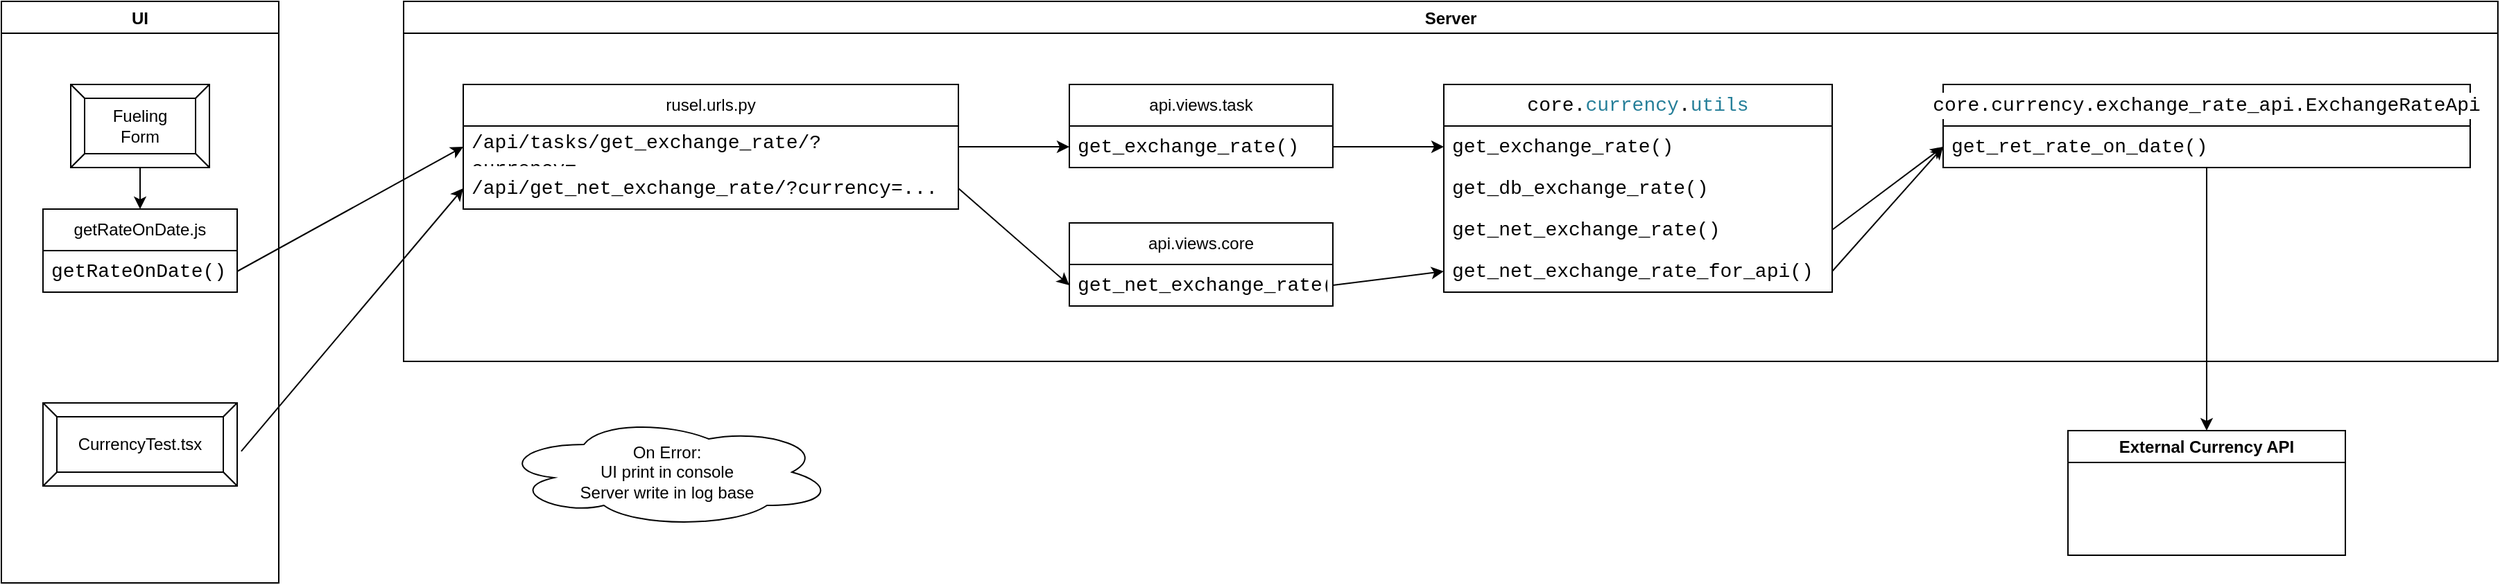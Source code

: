 <mxfile version="22.1.11" type="device">
  <diagram name="Strona-1" id="hV4IKRJBe8TsB0H7FTIY">
    <mxGraphModel dx="2876" dy="1103" grid="1" gridSize="10" guides="1" tooltips="1" connect="1" arrows="1" fold="1" page="1" pageScale="1" pageWidth="827" pageHeight="1169" math="0" shadow="0">
      <root>
        <mxCell id="0" />
        <mxCell id="1" parent="0" />
        <mxCell id="p6f4P6gMSbelnvnJGTu1-5" value="UI" style="swimlane;" vertex="1" parent="1">
          <mxGeometry x="-670" y="70" width="200" height="420" as="geometry" />
        </mxCell>
        <mxCell id="p6f4P6gMSbelnvnJGTu1-7" value="Fueling&lt;br&gt;Form" style="labelPosition=center;verticalLabelPosition=middle;align=center;html=1;shape=mxgraph.basic.button;dx=10;whiteSpace=wrap;" vertex="1" parent="p6f4P6gMSbelnvnJGTu1-5">
          <mxGeometry x="50" y="60" width="100" height="60" as="geometry" />
        </mxCell>
        <mxCell id="p6f4P6gMSbelnvnJGTu1-8" value="getRateOnDate.js" style="swimlane;fontStyle=0;childLayout=stackLayout;horizontal=1;startSize=30;horizontalStack=0;resizeParent=1;resizeParentMax=0;resizeLast=0;collapsible=1;marginBottom=0;whiteSpace=wrap;html=1;" vertex="1" parent="p6f4P6gMSbelnvnJGTu1-5">
          <mxGeometry x="30" y="150" width="140" height="60" as="geometry" />
        </mxCell>
        <mxCell id="p6f4P6gMSbelnvnJGTu1-9" value="&lt;div style=&quot;background-color: rgb(255, 255, 255); font-family: Consolas, &amp;quot;Courier New&amp;quot;, monospace; font-size: 14px; line-height: 19px;&quot;&gt;getRateOnDate()&lt;/div&gt;" style="text;strokeColor=none;fillColor=none;align=left;verticalAlign=middle;spacingLeft=4;spacingRight=4;overflow=hidden;points=[[0,0.5],[1,0.5]];portConstraint=eastwest;rotatable=0;whiteSpace=wrap;html=1;" vertex="1" parent="p6f4P6gMSbelnvnJGTu1-8">
          <mxGeometry y="30" width="140" height="30" as="geometry" />
        </mxCell>
        <mxCell id="p6f4P6gMSbelnvnJGTu1-13" value="" style="endArrow=classic;html=1;rounded=0;" edge="1" parent="p6f4P6gMSbelnvnJGTu1-5" source="p6f4P6gMSbelnvnJGTu1-7" target="p6f4P6gMSbelnvnJGTu1-8">
          <mxGeometry width="50" height="50" relative="1" as="geometry">
            <mxPoint x="40" y="340" as="sourcePoint" />
            <mxPoint x="90" y="290" as="targetPoint" />
          </mxGeometry>
        </mxCell>
        <mxCell id="p6f4P6gMSbelnvnJGTu1-46" value="CurrencyTest.tsx" style="labelPosition=center;verticalLabelPosition=middle;align=center;html=1;shape=mxgraph.basic.button;dx=10;whiteSpace=wrap;" vertex="1" parent="p6f4P6gMSbelnvnJGTu1-5">
          <mxGeometry x="30" y="290" width="140" height="60" as="geometry" />
        </mxCell>
        <mxCell id="p6f4P6gMSbelnvnJGTu1-6" value="Server" style="swimlane;" vertex="1" parent="1">
          <mxGeometry x="-380" y="70" width="1510" height="260" as="geometry" />
        </mxCell>
        <mxCell id="p6f4P6gMSbelnvnJGTu1-14" value="rusel.urls.py" style="swimlane;fontStyle=0;childLayout=stackLayout;horizontal=1;startSize=30;horizontalStack=0;resizeParent=1;resizeParentMax=0;resizeLast=0;collapsible=1;marginBottom=0;whiteSpace=wrap;html=1;" vertex="1" parent="p6f4P6gMSbelnvnJGTu1-6">
          <mxGeometry x="43" y="60" width="357" height="90" as="geometry" />
        </mxCell>
        <mxCell id="p6f4P6gMSbelnvnJGTu1-15" value="&lt;div style=&quot;background-color: rgb(255, 255, 255); font-family: Consolas, &amp;quot;Courier New&amp;quot;, monospace; font-size: 14px; line-height: 19px;&quot;&gt;/api/tasks/get_exchange_rate/?currency=&lt;font color=&quot;#0000ff&quot;&gt;...&lt;/font&gt;&lt;/div&gt;" style="text;strokeColor=none;fillColor=none;align=left;verticalAlign=middle;spacingLeft=4;spacingRight=4;overflow=hidden;points=[[0,0.5],[1,0.5]];portConstraint=eastwest;rotatable=0;whiteSpace=wrap;html=1;" vertex="1" parent="p6f4P6gMSbelnvnJGTu1-14">
          <mxGeometry y="30" width="357" height="30" as="geometry" />
        </mxCell>
        <mxCell id="p6f4P6gMSbelnvnJGTu1-45" value="&lt;div style=&quot;background-color: rgb(255, 255, 255); font-family: Consolas, &amp;quot;Courier New&amp;quot;, monospace; font-size: 14px; line-height: 19px;&quot;&gt;/api/get_net_exchange_rate/?currency=...&lt;/div&gt;" style="text;strokeColor=none;fillColor=none;align=left;verticalAlign=middle;spacingLeft=4;spacingRight=4;overflow=hidden;points=[[0,0.5],[1,0.5]];portConstraint=eastwest;rotatable=0;whiteSpace=wrap;html=1;" vertex="1" parent="p6f4P6gMSbelnvnJGTu1-14">
          <mxGeometry y="60" width="357" height="30" as="geometry" />
        </mxCell>
        <mxCell id="p6f4P6gMSbelnvnJGTu1-19" value="api.views.task" style="swimlane;fontStyle=0;childLayout=stackLayout;horizontal=1;startSize=30;horizontalStack=0;resizeParent=1;resizeParentMax=0;resizeLast=0;collapsible=1;marginBottom=0;whiteSpace=wrap;html=1;" vertex="1" parent="p6f4P6gMSbelnvnJGTu1-6">
          <mxGeometry x="480" y="60" width="190" height="60" as="geometry" />
        </mxCell>
        <mxCell id="p6f4P6gMSbelnvnJGTu1-20" value="&lt;div style=&quot;background-color: rgb(255, 255, 255); font-family: Consolas, &amp;quot;Courier New&amp;quot;, monospace; font-size: 14px; line-height: 19px;&quot;&gt;get_exchange_rate()&lt;/div&gt;" style="text;strokeColor=none;fillColor=none;align=left;verticalAlign=middle;spacingLeft=4;spacingRight=4;overflow=hidden;points=[[0,0.5],[1,0.5]];portConstraint=eastwest;rotatable=0;whiteSpace=wrap;html=1;" vertex="1" parent="p6f4P6gMSbelnvnJGTu1-19">
          <mxGeometry y="30" width="190" height="30" as="geometry" />
        </mxCell>
        <mxCell id="p6f4P6gMSbelnvnJGTu1-23" value="" style="endArrow=classic;html=1;rounded=0;exitX=1;exitY=0.5;exitDx=0;exitDy=0;entryX=0;entryY=0.5;entryDx=0;entryDy=0;" edge="1" parent="p6f4P6gMSbelnvnJGTu1-6" source="p6f4P6gMSbelnvnJGTu1-15" target="p6f4P6gMSbelnvnJGTu1-20">
          <mxGeometry width="50" height="50" relative="1" as="geometry">
            <mxPoint x="76" y="340" as="sourcePoint" />
            <mxPoint x="126" y="290" as="targetPoint" />
          </mxGeometry>
        </mxCell>
        <mxCell id="p6f4P6gMSbelnvnJGTu1-24" value="&lt;div style=&quot;background-color: rgb(255, 255, 255); font-family: Consolas, &amp;quot;Courier New&amp;quot;, monospace; font-size: 14px; line-height: 19px;&quot;&gt;core.&lt;span style=&quot;color: #267f99;&quot;&gt;currency&lt;/span&gt;.&lt;span style=&quot;color: #267f99;&quot;&gt;utils&lt;/span&gt;&lt;/div&gt;" style="swimlane;fontStyle=0;childLayout=stackLayout;horizontal=1;startSize=30;horizontalStack=0;resizeParent=1;resizeParentMax=0;resizeLast=0;collapsible=1;marginBottom=0;whiteSpace=wrap;html=1;" vertex="1" parent="p6f4P6gMSbelnvnJGTu1-6">
          <mxGeometry x="750" y="60" width="280" height="150" as="geometry" />
        </mxCell>
        <mxCell id="p6f4P6gMSbelnvnJGTu1-25" value="&lt;div style=&quot;background-color: rgb(255, 255, 255); font-family: Consolas, &amp;quot;Courier New&amp;quot;, monospace; font-size: 14px; line-height: 19px;&quot;&gt;get_exchange_rate()&lt;/div&gt;" style="text;strokeColor=none;fillColor=none;align=left;verticalAlign=middle;spacingLeft=4;spacingRight=4;overflow=hidden;points=[[0,0.5],[1,0.5]];portConstraint=eastwest;rotatable=0;whiteSpace=wrap;html=1;" vertex="1" parent="p6f4P6gMSbelnvnJGTu1-24">
          <mxGeometry y="30" width="280" height="30" as="geometry" />
        </mxCell>
        <mxCell id="p6f4P6gMSbelnvnJGTu1-33" value="&lt;div style=&quot;background-color: rgb(255, 255, 255); font-family: Consolas, &amp;quot;Courier New&amp;quot;, monospace; font-size: 14px; line-height: 19px;&quot;&gt;get_db_exchange_rate()&lt;/div&gt;" style="text;strokeColor=none;fillColor=none;align=left;verticalAlign=middle;spacingLeft=4;spacingRight=4;overflow=hidden;points=[[0,0.5],[1,0.5]];portConstraint=eastwest;rotatable=0;whiteSpace=wrap;html=1;" vertex="1" parent="p6f4P6gMSbelnvnJGTu1-24">
          <mxGeometry y="60" width="280" height="30" as="geometry" />
        </mxCell>
        <mxCell id="p6f4P6gMSbelnvnJGTu1-34" value="&lt;div style=&quot;background-color: rgb(255, 255, 255); font-family: Consolas, &amp;quot;Courier New&amp;quot;, monospace; font-size: 14px; line-height: 19px;&quot;&gt;get_net_exchange_rate()&lt;/div&gt;" style="text;strokeColor=none;fillColor=none;align=left;verticalAlign=middle;spacingLeft=4;spacingRight=4;overflow=hidden;points=[[0,0.5],[1,0.5]];portConstraint=eastwest;rotatable=0;whiteSpace=wrap;html=1;" vertex="1" parent="p6f4P6gMSbelnvnJGTu1-24">
          <mxGeometry y="90" width="280" height="30" as="geometry" />
        </mxCell>
        <mxCell id="p6f4P6gMSbelnvnJGTu1-42" value="&lt;div style=&quot;background-color: rgb(255, 255, 255); font-family: Consolas, &amp;quot;Courier New&amp;quot;, monospace; font-size: 14px; line-height: 19px;&quot;&gt;get_net_exchange_rate_for_api()&lt;/div&gt;" style="text;strokeColor=none;fillColor=none;align=left;verticalAlign=middle;spacingLeft=4;spacingRight=4;overflow=hidden;points=[[0,0.5],[1,0.5]];portConstraint=eastwest;rotatable=0;whiteSpace=wrap;html=1;" vertex="1" parent="p6f4P6gMSbelnvnJGTu1-24">
          <mxGeometry y="120" width="280" height="30" as="geometry" />
        </mxCell>
        <mxCell id="p6f4P6gMSbelnvnJGTu1-29" value="" style="endArrow=classic;html=1;rounded=0;entryX=0;entryY=0.5;entryDx=0;entryDy=0;" edge="1" parent="p6f4P6gMSbelnvnJGTu1-6" source="p6f4P6gMSbelnvnJGTu1-20" target="p6f4P6gMSbelnvnJGTu1-25">
          <mxGeometry width="50" height="50" relative="1" as="geometry">
            <mxPoint x="76" y="340" as="sourcePoint" />
            <mxPoint x="126" y="290" as="targetPoint" />
          </mxGeometry>
        </mxCell>
        <mxCell id="p6f4P6gMSbelnvnJGTu1-1" value="&lt;div style=&quot;background-color: rgb(255, 255, 255); font-family: Consolas, &amp;quot;Courier New&amp;quot;, monospace; font-size: 14px; line-height: 19px;&quot;&gt;core.currency.exchange_rate_api.ExchangeRateApi&lt;/div&gt;" style="swimlane;fontStyle=0;childLayout=stackLayout;horizontal=1;startSize=30;horizontalStack=0;resizeParent=1;resizeParentMax=0;resizeLast=0;collapsible=1;marginBottom=0;whiteSpace=wrap;html=1;" vertex="1" parent="p6f4P6gMSbelnvnJGTu1-6">
          <mxGeometry x="1110" y="60" width="380" height="60" as="geometry" />
        </mxCell>
        <mxCell id="p6f4P6gMSbelnvnJGTu1-2" value="&lt;div style=&quot;background-color: rgb(255, 255, 255); font-family: Consolas, &amp;quot;Courier New&amp;quot;, monospace; font-size: 14px; line-height: 19px;&quot;&gt;get_ret_rate_on_date()&lt;/div&gt;" style="text;strokeColor=none;fillColor=none;align=left;verticalAlign=middle;spacingLeft=4;spacingRight=4;overflow=hidden;points=[[0,0.5],[1,0.5]];portConstraint=eastwest;rotatable=0;whiteSpace=wrap;html=1;" vertex="1" parent="p6f4P6gMSbelnvnJGTu1-1">
          <mxGeometry y="30" width="380" height="30" as="geometry" />
        </mxCell>
        <mxCell id="p6f4P6gMSbelnvnJGTu1-36" value="" style="endArrow=classic;html=1;rounded=0;exitX=1;exitY=0.5;exitDx=0;exitDy=0;entryX=0;entryY=0.5;entryDx=0;entryDy=0;" edge="1" parent="p6f4P6gMSbelnvnJGTu1-6" source="p6f4P6gMSbelnvnJGTu1-34" target="p6f4P6gMSbelnvnJGTu1-2">
          <mxGeometry width="50" height="50" relative="1" as="geometry">
            <mxPoint x="76" y="340" as="sourcePoint" />
            <mxPoint x="126" y="290" as="targetPoint" />
          </mxGeometry>
        </mxCell>
        <mxCell id="p6f4P6gMSbelnvnJGTu1-38" value="api.views.core" style="swimlane;fontStyle=0;childLayout=stackLayout;horizontal=1;startSize=30;horizontalStack=0;resizeParent=1;resizeParentMax=0;resizeLast=0;collapsible=1;marginBottom=0;whiteSpace=wrap;html=1;" vertex="1" parent="p6f4P6gMSbelnvnJGTu1-6">
          <mxGeometry x="480" y="160" width="190" height="60" as="geometry" />
        </mxCell>
        <mxCell id="p6f4P6gMSbelnvnJGTu1-39" value="&lt;div style=&quot;background-color: rgb(255, 255, 255); font-family: Consolas, &amp;quot;Courier New&amp;quot;, monospace; font-size: 14px; line-height: 19px;&quot;&gt;get_net_exchange_rate()&lt;/div&gt;" style="text;strokeColor=none;fillColor=none;align=left;verticalAlign=middle;spacingLeft=4;spacingRight=4;overflow=hidden;points=[[0,0.5],[1,0.5]];portConstraint=eastwest;rotatable=0;whiteSpace=wrap;html=1;" vertex="1" parent="p6f4P6gMSbelnvnJGTu1-38">
          <mxGeometry y="30" width="190" height="30" as="geometry" />
        </mxCell>
        <mxCell id="p6f4P6gMSbelnvnJGTu1-43" value="" style="endArrow=classic;html=1;rounded=0;entryX=0;entryY=0.5;entryDx=0;entryDy=0;exitX=1;exitY=0.5;exitDx=0;exitDy=0;" edge="1" parent="p6f4P6gMSbelnvnJGTu1-6" source="p6f4P6gMSbelnvnJGTu1-39" target="p6f4P6gMSbelnvnJGTu1-42">
          <mxGeometry width="50" height="50" relative="1" as="geometry">
            <mxPoint x="40" y="440" as="sourcePoint" />
            <mxPoint x="90" y="390" as="targetPoint" />
          </mxGeometry>
        </mxCell>
        <mxCell id="p6f4P6gMSbelnvnJGTu1-44" value="" style="endArrow=classic;html=1;rounded=0;exitX=1;exitY=0.5;exitDx=0;exitDy=0;entryX=0;entryY=0.5;entryDx=0;entryDy=0;" edge="1" parent="p6f4P6gMSbelnvnJGTu1-6" source="p6f4P6gMSbelnvnJGTu1-42" target="p6f4P6gMSbelnvnJGTu1-2">
          <mxGeometry width="50" height="50" relative="1" as="geometry">
            <mxPoint x="40" y="440" as="sourcePoint" />
            <mxPoint x="90" y="390" as="targetPoint" />
          </mxGeometry>
        </mxCell>
        <mxCell id="p6f4P6gMSbelnvnJGTu1-47" value="" style="endArrow=classic;html=1;rounded=0;exitX=1;exitY=0.5;exitDx=0;exitDy=0;entryX=0;entryY=0.5;entryDx=0;entryDy=0;" edge="1" parent="p6f4P6gMSbelnvnJGTu1-6" source="p6f4P6gMSbelnvnJGTu1-45" target="p6f4P6gMSbelnvnJGTu1-39">
          <mxGeometry width="50" height="50" relative="1" as="geometry">
            <mxPoint x="590" y="220" as="sourcePoint" />
            <mxPoint x="640" y="170" as="targetPoint" />
          </mxGeometry>
        </mxCell>
        <mxCell id="p6f4P6gMSbelnvnJGTu1-12" value="On Error:&lt;br&gt;UI print in console&lt;br&gt;Server write in log base" style="ellipse;shape=cloud;whiteSpace=wrap;html=1;" vertex="1" parent="1">
          <mxGeometry x="-310" y="370" width="240" height="80" as="geometry" />
        </mxCell>
        <mxCell id="p6f4P6gMSbelnvnJGTu1-18" value="" style="endArrow=classic;html=1;rounded=0;entryX=0;entryY=0.5;entryDx=0;entryDy=0;exitX=1;exitY=0.5;exitDx=0;exitDy=0;" edge="1" parent="1" source="p6f4P6gMSbelnvnJGTu1-9" target="p6f4P6gMSbelnvnJGTu1-15">
          <mxGeometry width="50" height="50" relative="1" as="geometry">
            <mxPoint x="390" y="410" as="sourcePoint" />
            <mxPoint x="440" y="360" as="targetPoint" />
          </mxGeometry>
        </mxCell>
        <mxCell id="p6f4P6gMSbelnvnJGTu1-35" value="External Currency API" style="swimlane;whiteSpace=wrap;html=1;" vertex="1" parent="1">
          <mxGeometry x="820" y="380" width="200" height="90" as="geometry" />
        </mxCell>
        <mxCell id="p6f4P6gMSbelnvnJGTu1-37" value="" style="endArrow=classic;html=1;rounded=0;" edge="1" parent="1" source="p6f4P6gMSbelnvnJGTu1-2" target="p6f4P6gMSbelnvnJGTu1-35">
          <mxGeometry width="50" height="50" relative="1" as="geometry">
            <mxPoint x="390" y="810" as="sourcePoint" />
            <mxPoint x="440" y="760" as="targetPoint" />
          </mxGeometry>
        </mxCell>
        <mxCell id="p6f4P6gMSbelnvnJGTu1-48" value="" style="endArrow=classic;html=1;rounded=0;entryX=0;entryY=0.5;entryDx=0;entryDy=0;exitX=1.021;exitY=0.583;exitDx=0;exitDy=0;exitPerimeter=0;" edge="1" parent="1" source="p6f4P6gMSbelnvnJGTu1-46" target="p6f4P6gMSbelnvnJGTu1-45">
          <mxGeometry width="50" height="50" relative="1" as="geometry">
            <mxPoint x="-540" y="390" as="sourcePoint" />
            <mxPoint x="-140" y="240" as="targetPoint" />
          </mxGeometry>
        </mxCell>
      </root>
    </mxGraphModel>
  </diagram>
</mxfile>
